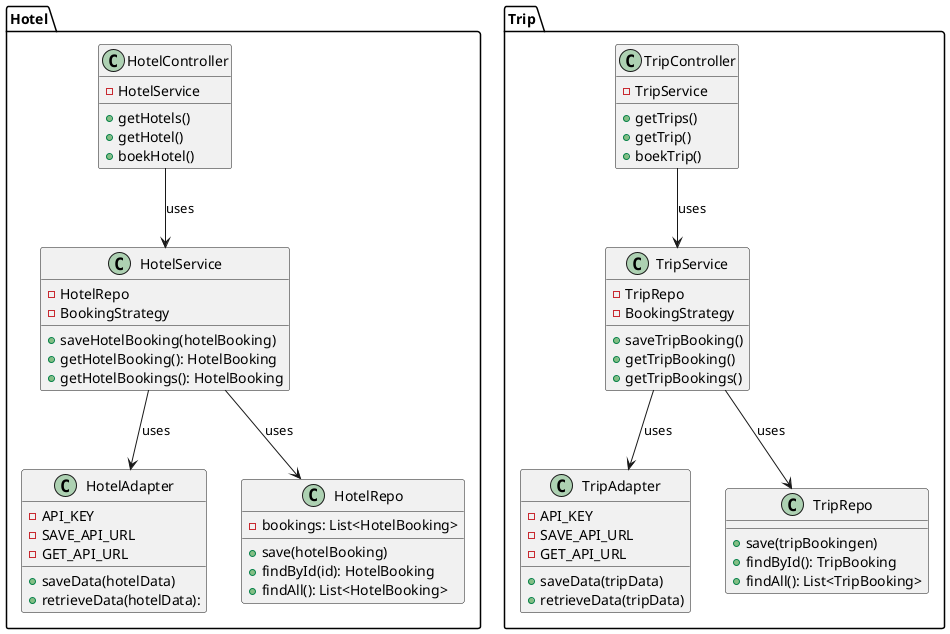 @startuml

package Hotel{
    class HotelAdapter{
    - API_KEY
    - SAVE_API_URL
    - GET_API_URL
    + saveData(hotelData)
    + retrieveData(hotelData): 
    }

    class HotelRepo{
    - bookings: List<HotelBooking>
    + save(hotelBooking)
    + findById(id): HotelBooking
    + findAll(): List<HotelBooking>
    }

    class HotelController{
    - HotelService
    + getHotels()
    + getHotel()
    + boekHotel()
    }

    class HotelService{
    - HotelRepo
    - BookingStrategy
    + saveHotelBooking(hotelBooking)
    + getHotelBooking(): HotelBooking
    + getHotelBookings(): HotelBooking
    }
}

package Trip{
    class TripAdapter{
    - API_KEY
    - SAVE_API_URL
    - GET_API_URL
    + saveData(tripData)
    + retrieveData(tripData)
    }

    class TripRepo{
    + save(tripBookingen)
    + findById(): TripBooking
    + findAll(): List<TripBooking>
    }

    class TripController{
    - TripService
    + getTrips()
    + getTrip()
    + boekTrip()
    }

    class TripService{
    - TripRepo
    - BookingStrategy
    + saveTripBooking()
    + getTripBooking()
    + getTripBookings()
    }
}




HotelController --> HotelService : uses
TripController --> TripService : uses

HotelService --> HotelRepo : uses
TripService --> TripRepo : uses

HotelService --> HotelAdapter : uses
TripService --> TripAdapter : uses





@enduml